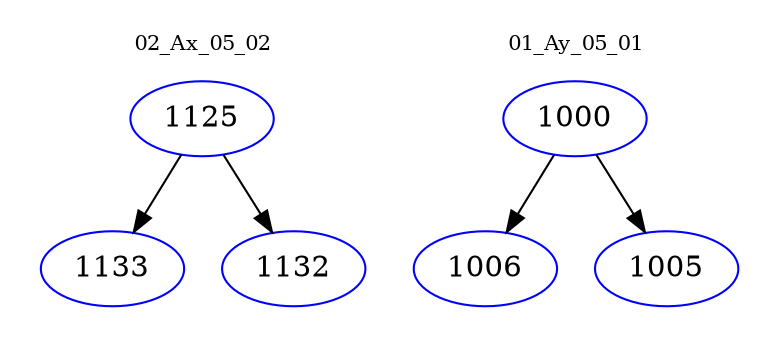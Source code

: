 digraph{
subgraph cluster_0 {
color = white
label = "02_Ax_05_02";
fontsize=10;
T0_1125 [label="1125", color="blue"]
T0_1125 -> T0_1133 [color="black"]
T0_1133 [label="1133", color="blue"]
T0_1125 -> T0_1132 [color="black"]
T0_1132 [label="1132", color="blue"]
}
subgraph cluster_1 {
color = white
label = "01_Ay_05_01";
fontsize=10;
T1_1000 [label="1000", color="blue"]
T1_1000 -> T1_1006 [color="black"]
T1_1006 [label="1006", color="blue"]
T1_1000 -> T1_1005 [color="black"]
T1_1005 [label="1005", color="blue"]
}
}
